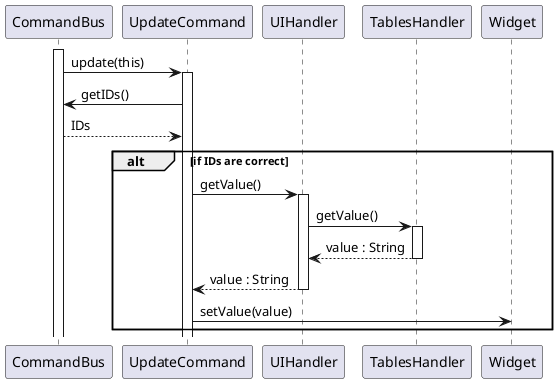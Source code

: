 @startuml
activate CommandBus
CommandBus -> UpdateCommand: update(this)
activate UpdateCommand
UpdateCommand -> CommandBus : getIDs()
CommandBus --> UpdateCommand: IDs
alt if IDs are correct
UpdateCommand -> UIHandler: getValue()
activate UIHandler
UIHandler -> TablesHandler: getValue()
activate TablesHandler
return value : String
return value : String
UpdateCommand -> Widget: setValue(value)
end



@enduml